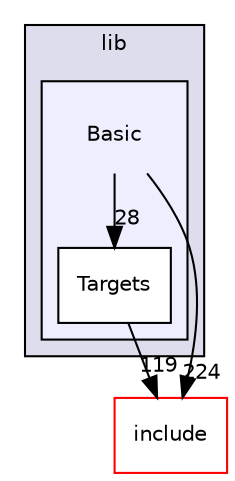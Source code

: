 digraph "lib/Basic" {
  bgcolor=transparent;
  compound=true
  node [ fontsize="10", fontname="Helvetica"];
  edge [ labelfontsize="10", labelfontname="Helvetica"];
  subgraph clusterdir_97aefd0d527b934f1d99a682da8fe6a9 {
    graph [ bgcolor="#ddddee", pencolor="black", label="lib" fontname="Helvetica", fontsize="10", URL="dir_97aefd0d527b934f1d99a682da8fe6a9.html"]
  subgraph clusterdir_0f7174ec5d640e15f780daff1aba4c5a {
    graph [ bgcolor="#eeeeff", pencolor="black", label="" URL="dir_0f7174ec5d640e15f780daff1aba4c5a.html"];
    dir_0f7174ec5d640e15f780daff1aba4c5a [shape=plaintext label="Basic"];
    dir_54978c9abc77d245cd5c3b89ad29c891 [shape=box label="Targets" color="black" fillcolor="white" style="filled" URL="dir_54978c9abc77d245cd5c3b89ad29c891.html"];
  }
  }
  dir_d44c64559bbebec7f509842c48db8b23 [shape=box label="include" color="red" URL="dir_d44c64559bbebec7f509842c48db8b23.html"];
  dir_0f7174ec5d640e15f780daff1aba4c5a->dir_d44c64559bbebec7f509842c48db8b23 [headlabel="224", labeldistance=1.5 headhref="dir_000035_000001.html"];
  dir_0f7174ec5d640e15f780daff1aba4c5a->dir_54978c9abc77d245cd5c3b89ad29c891 [headlabel="28", labeldistance=1.5 headhref="dir_000035_000105.html"];
  dir_54978c9abc77d245cd5c3b89ad29c891->dir_d44c64559bbebec7f509842c48db8b23 [headlabel="119", labeldistance=1.5 headhref="dir_000105_000001.html"];
}
